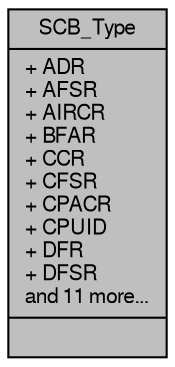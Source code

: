 digraph "SCB_Type"
{
  edge [fontname="FreeSans",fontsize="10",labelfontname="FreeSans",labelfontsize="10"];
  node [fontname="FreeSans",fontsize="10",shape=record];
  Node1 [label="{SCB_Type\n|+ ADR\l+ AFSR\l+ AIRCR\l+ BFAR\l+ CCR\l+ CFSR\l+ CPACR\l+ CPUID\l+ DFR\l+ DFSR\land 11 more...\l|}",height=0.2,width=0.4,color="black", fillcolor="grey75", style="filled", fontcolor="black"];
}
